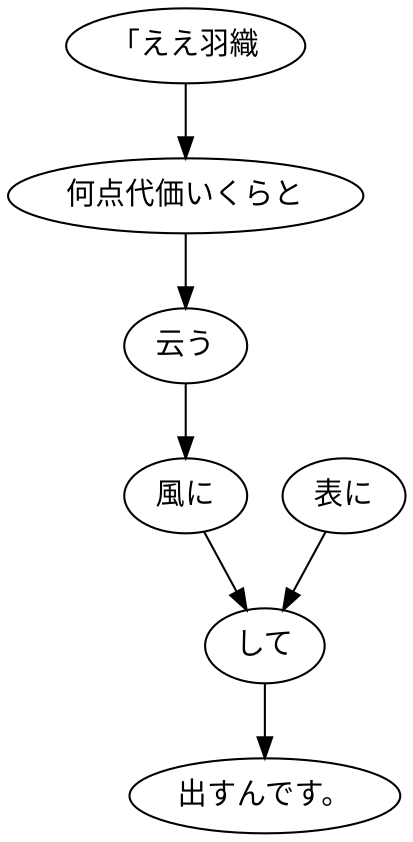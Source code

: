 digraph graph2889 {
	node0 [label="「ええ羽織"];
	node1 [label="何点代価いくらと"];
	node2 [label="云う"];
	node3 [label="風に"];
	node4 [label="表に"];
	node5 [label="して"];
	node6 [label="出すんです。"];
	node0 -> node1;
	node1 -> node2;
	node2 -> node3;
	node3 -> node5;
	node4 -> node5;
	node5 -> node6;
}
